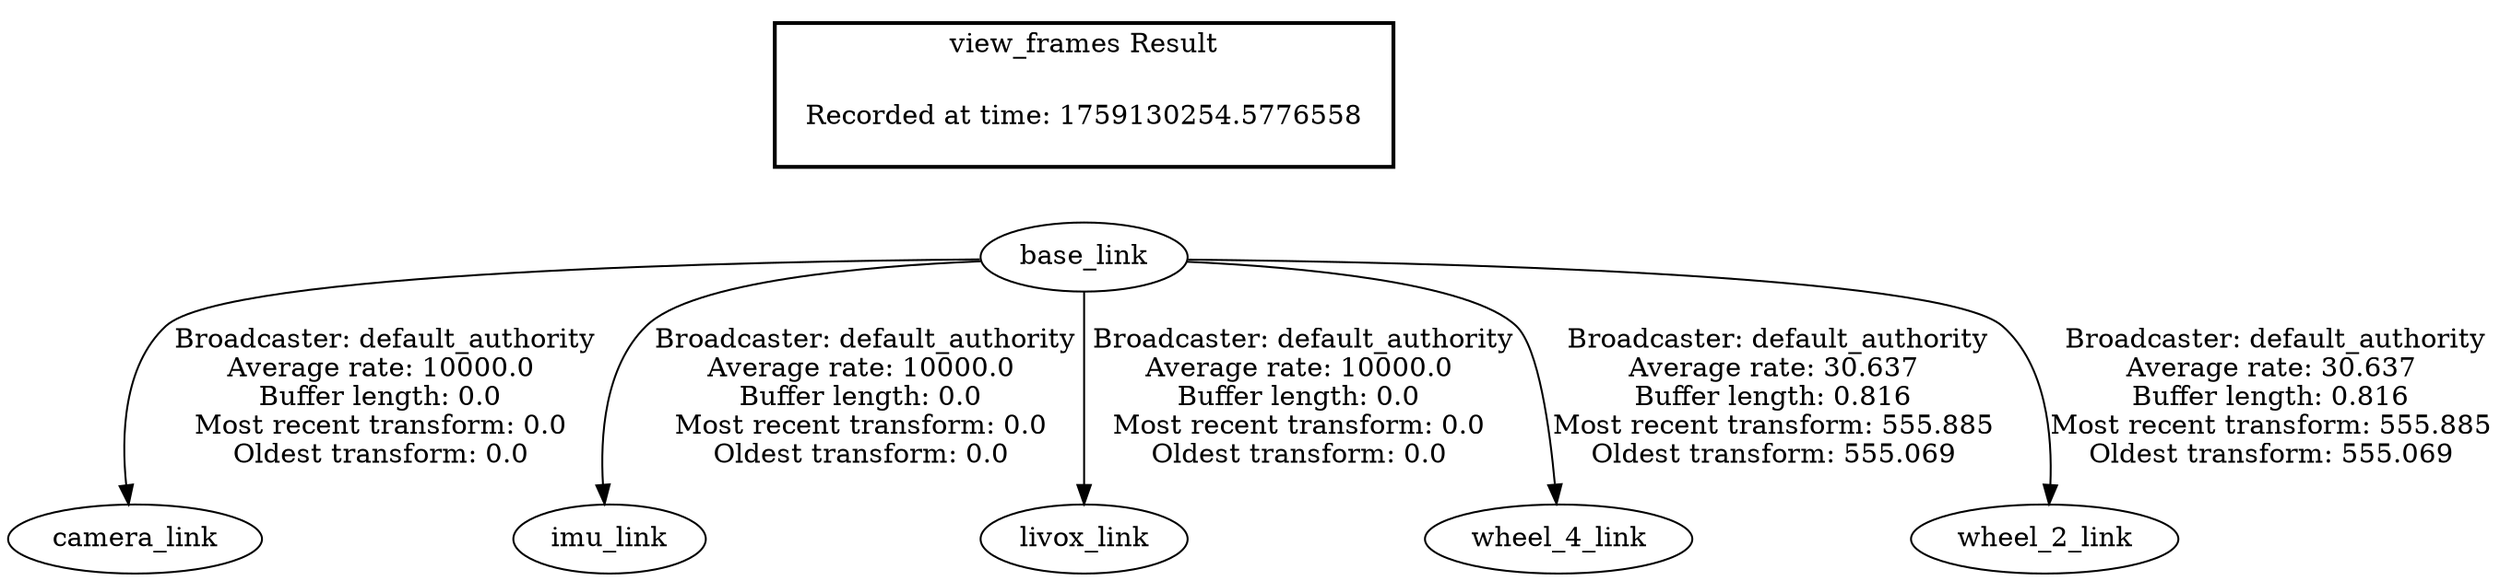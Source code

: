 digraph G {
"base_link" -> "camera_link"[label=" Broadcaster: default_authority\nAverage rate: 10000.0\nBuffer length: 0.0\nMost recent transform: 0.0\nOldest transform: 0.0\n"];
"base_link" -> "imu_link"[label=" Broadcaster: default_authority\nAverage rate: 10000.0\nBuffer length: 0.0\nMost recent transform: 0.0\nOldest transform: 0.0\n"];
"base_link" -> "livox_link"[label=" Broadcaster: default_authority\nAverage rate: 10000.0\nBuffer length: 0.0\nMost recent transform: 0.0\nOldest transform: 0.0\n"];
"base_link" -> "wheel_4_link"[label=" Broadcaster: default_authority\nAverage rate: 30.637\nBuffer length: 0.816\nMost recent transform: 555.885\nOldest transform: 555.069\n"];
"base_link" -> "wheel_2_link"[label=" Broadcaster: default_authority\nAverage rate: 30.637\nBuffer length: 0.816\nMost recent transform: 555.885\nOldest transform: 555.069\n"];
edge [style=invis];
 subgraph cluster_legend { style=bold; color=black; label ="view_frames Result";
"Recorded at time: 1759130254.5776558"[ shape=plaintext ] ;
}->"base_link";
}